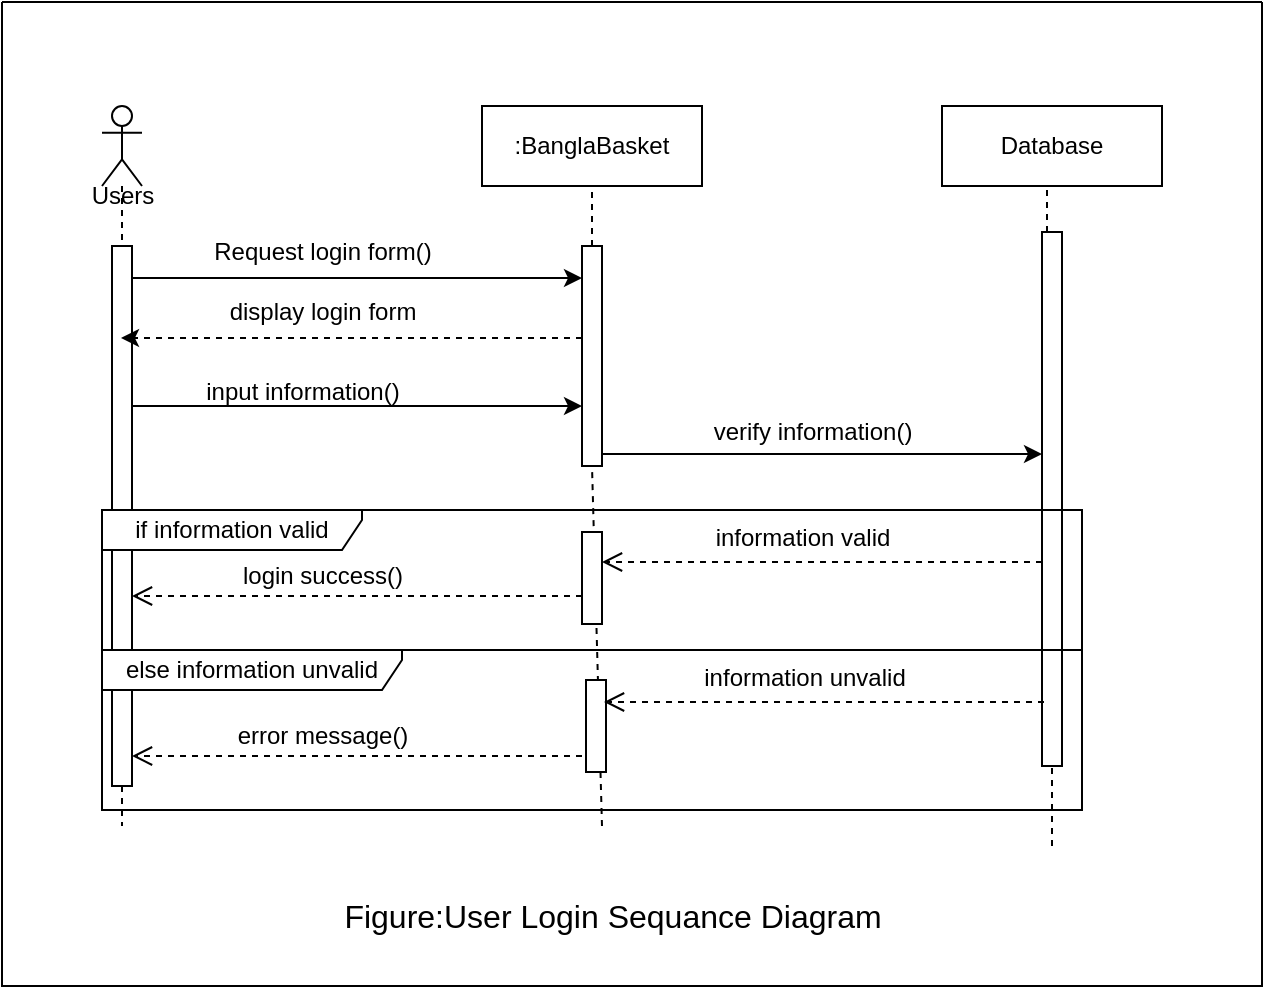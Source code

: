 <mxfile version="21.6.8" type="device">
  <diagram name="Page-1" id="I1RVdM0vjpJhr6-jsITi">
    <mxGraphModel dx="1036" dy="623" grid="1" gridSize="10" guides="1" tooltips="1" connect="1" arrows="1" fold="1" page="1" pageScale="1" pageWidth="850" pageHeight="1100" math="0" shadow="0">
      <root>
        <mxCell id="0" />
        <mxCell id="1" parent="0" />
        <mxCell id="LPs0NElh9YS4OrEKBFE8-1" value="" style="shape=umlLifeline;perimeter=lifelinePerimeter;whiteSpace=wrap;html=1;container=1;dropTarget=0;collapsible=0;recursiveResize=0;outlineConnect=0;portConstraint=eastwest;newEdgeStyle={&quot;edgeStyle&quot;:&quot;elbowEdgeStyle&quot;,&quot;elbow&quot;:&quot;vertical&quot;,&quot;curved&quot;:0,&quot;rounded&quot;:0};participant=umlActor;" parent="1" vertex="1">
          <mxGeometry x="110" y="110" width="20" height="360" as="geometry" />
        </mxCell>
        <mxCell id="LPs0NElh9YS4OrEKBFE8-15" style="edgeStyle=elbowEdgeStyle;rounded=0;orthogonalLoop=1;jettySize=auto;html=1;elbow=vertical;curved=0;" parent="LPs0NElh9YS4OrEKBFE8-1" source="LPs0NElh9YS4OrEKBFE8-8" edge="1">
          <mxGeometry relative="1" as="geometry">
            <mxPoint x="240" y="150" as="targetPoint" />
          </mxGeometry>
        </mxCell>
        <mxCell id="LPs0NElh9YS4OrEKBFE8-8" value="" style="html=1;points=[];perimeter=orthogonalPerimeter;outlineConnect=0;targetShapes=umlLifeline;portConstraint=eastwest;newEdgeStyle={&quot;edgeStyle&quot;:&quot;elbowEdgeStyle&quot;,&quot;elbow&quot;:&quot;vertical&quot;,&quot;curved&quot;:0,&quot;rounded&quot;:0};" parent="LPs0NElh9YS4OrEKBFE8-1" vertex="1">
          <mxGeometry x="5" y="70" width="10" height="270" as="geometry" />
        </mxCell>
        <mxCell id="LPs0NElh9YS4OrEKBFE8-2" value="Users" style="text;html=1;align=center;verticalAlign=middle;resizable=0;points=[];autosize=1;strokeColor=none;fillColor=none;" parent="1" vertex="1">
          <mxGeometry x="95" y="140" width="50" height="30" as="geometry" />
        </mxCell>
        <mxCell id="LPs0NElh9YS4OrEKBFE8-3" value=":BanglaBasket" style="html=1;whiteSpace=wrap;" parent="1" vertex="1">
          <mxGeometry x="300" y="110" width="110" height="40" as="geometry" />
        </mxCell>
        <mxCell id="LPs0NElh9YS4OrEKBFE8-4" value="Database" style="html=1;whiteSpace=wrap;" parent="1" vertex="1">
          <mxGeometry x="530" y="110" width="110" height="40" as="geometry" />
        </mxCell>
        <mxCell id="LPs0NElh9YS4OrEKBFE8-7" value="" style="endArrow=none;dashed=1;html=1;strokeWidth=1;rounded=0;entryX=0.5;entryY=1;entryDx=0;entryDy=0;" parent="1" source="LPs0NElh9YS4OrEKBFE8-11" target="LPs0NElh9YS4OrEKBFE8-3" edge="1">
          <mxGeometry width="50" height="50" relative="1" as="geometry">
            <mxPoint x="360" y="540" as="sourcePoint" />
            <mxPoint x="370" y="230" as="targetPoint" />
          </mxGeometry>
        </mxCell>
        <mxCell id="LPs0NElh9YS4OrEKBFE8-9" value="" style="endArrow=classic;html=1;rounded=0;" parent="1" edge="1">
          <mxGeometry width="50" height="50" relative="1" as="geometry">
            <mxPoint x="125" y="196" as="sourcePoint" />
            <mxPoint x="350" y="196" as="targetPoint" />
          </mxGeometry>
        </mxCell>
        <mxCell id="LPs0NElh9YS4OrEKBFE8-10" value="Request login form()" style="text;html=1;align=center;verticalAlign=middle;resizable=0;points=[];autosize=1;strokeColor=none;fillColor=none;" parent="1" vertex="1">
          <mxGeometry x="155" y="168" width="130" height="30" as="geometry" />
        </mxCell>
        <mxCell id="LPs0NElh9YS4OrEKBFE8-12" value="" style="endArrow=none;dashed=1;html=1;strokeWidth=1;rounded=0;entryX=0.5;entryY=1;entryDx=0;entryDy=0;" parent="1" target="LPs0NElh9YS4OrEKBFE8-11" edge="1">
          <mxGeometry width="50" height="50" relative="1" as="geometry">
            <mxPoint x="360" y="470" as="sourcePoint" />
            <mxPoint x="355" y="150" as="targetPoint" />
          </mxGeometry>
        </mxCell>
        <mxCell id="LPs0NElh9YS4OrEKBFE8-13" style="edgeStyle=elbowEdgeStyle;rounded=0;orthogonalLoop=1;jettySize=auto;html=1;elbow=vertical;curved=0;dashed=1;" parent="1" edge="1">
          <mxGeometry relative="1" as="geometry">
            <mxPoint x="350" y="226" as="sourcePoint" />
            <mxPoint x="119.5" y="226" as="targetPoint" />
          </mxGeometry>
        </mxCell>
        <mxCell id="LPs0NElh9YS4OrEKBFE8-21" style="edgeStyle=elbowEdgeStyle;rounded=0;orthogonalLoop=1;jettySize=auto;html=1;elbow=vertical;curved=0;" parent="1" edge="1">
          <mxGeometry relative="1" as="geometry">
            <mxPoint x="360" y="284" as="sourcePoint" />
            <mxPoint x="580" y="284" as="targetPoint" />
          </mxGeometry>
        </mxCell>
        <mxCell id="LPs0NElh9YS4OrEKBFE8-11" value="" style="html=1;points=[];perimeter=orthogonalPerimeter;outlineConnect=0;targetShapes=umlLifeline;portConstraint=eastwest;newEdgeStyle={&quot;edgeStyle&quot;:&quot;elbowEdgeStyle&quot;,&quot;elbow&quot;:&quot;vertical&quot;,&quot;curved&quot;:0,&quot;rounded&quot;:0};" parent="1" vertex="1">
          <mxGeometry x="350" y="180" width="10" height="110" as="geometry" />
        </mxCell>
        <mxCell id="LPs0NElh9YS4OrEKBFE8-14" value="display login form" style="text;html=1;align=center;verticalAlign=middle;resizable=0;points=[];autosize=1;strokeColor=none;fillColor=none;" parent="1" vertex="1">
          <mxGeometry x="160" y="198" width="120" height="30" as="geometry" />
        </mxCell>
        <mxCell id="LPs0NElh9YS4OrEKBFE8-16" value="input information()" style="text;html=1;align=center;verticalAlign=middle;resizable=0;points=[];autosize=1;strokeColor=none;fillColor=none;" parent="1" vertex="1">
          <mxGeometry x="150" y="238" width="120" height="30" as="geometry" />
        </mxCell>
        <mxCell id="LPs0NElh9YS4OrEKBFE8-17" value="" style="endArrow=none;dashed=1;html=1;strokeWidth=1;rounded=0;entryX=0.5;entryY=1;entryDx=0;entryDy=0;" parent="1" source="LPs0NElh9YS4OrEKBFE8-25" edge="1">
          <mxGeometry width="50" height="50" relative="1" as="geometry">
            <mxPoint x="590" y="640" as="sourcePoint" />
            <mxPoint x="582.5" y="149" as="targetPoint" />
          </mxGeometry>
        </mxCell>
        <mxCell id="LPs0NElh9YS4OrEKBFE8-22" value="verify information()" style="text;html=1;align=center;verticalAlign=middle;resizable=0;points=[];autosize=1;strokeColor=none;fillColor=none;" parent="1" vertex="1">
          <mxGeometry x="405" y="258" width="120" height="30" as="geometry" />
        </mxCell>
        <mxCell id="LPs0NElh9YS4OrEKBFE8-24" value="" style="endArrow=none;dashed=1;html=1;strokeWidth=1;rounded=0;entryX=0.5;entryY=1;entryDx=0;entryDy=0;" parent="1" target="LPs0NElh9YS4OrEKBFE8-25" edge="1">
          <mxGeometry width="50" height="50" relative="1" as="geometry">
            <mxPoint x="585" y="480" as="sourcePoint" />
            <mxPoint x="582.5" y="149" as="targetPoint" />
          </mxGeometry>
        </mxCell>
        <mxCell id="LPs0NElh9YS4OrEKBFE8-25" value="" style="html=1;points=[];perimeter=orthogonalPerimeter;outlineConnect=0;targetShapes=umlLifeline;portConstraint=eastwest;newEdgeStyle={&quot;edgeStyle&quot;:&quot;elbowEdgeStyle&quot;,&quot;elbow&quot;:&quot;vertical&quot;,&quot;curved&quot;:0,&quot;rounded&quot;:0};" parent="1" vertex="1">
          <mxGeometry x="580" y="173" width="10" height="267" as="geometry" />
        </mxCell>
        <mxCell id="LPs0NElh9YS4OrEKBFE8-26" value="if information valid" style="shape=umlFrame;whiteSpace=wrap;html=1;pointerEvents=0;width=130;height=20;" parent="1" vertex="1">
          <mxGeometry x="110" y="312" width="490" height="70" as="geometry" />
        </mxCell>
        <mxCell id="LPs0NElh9YS4OrEKBFE8-27" value="" style="html=1;points=[];perimeter=orthogonalPerimeter;outlineConnect=0;targetShapes=umlLifeline;portConstraint=eastwest;newEdgeStyle={&quot;edgeStyle&quot;:&quot;elbowEdgeStyle&quot;,&quot;elbow&quot;:&quot;vertical&quot;,&quot;curved&quot;:0,&quot;rounded&quot;:0};" parent="1" vertex="1">
          <mxGeometry x="350" y="323" width="10" height="46" as="geometry" />
        </mxCell>
        <mxCell id="LPs0NElh9YS4OrEKBFE8-28" value="" style="html=1;verticalAlign=bottom;endArrow=open;dashed=1;endSize=8;edgeStyle=elbowEdgeStyle;elbow=vertical;curved=0;rounded=0;" parent="1" edge="1">
          <mxGeometry y="-50" relative="1" as="geometry">
            <mxPoint x="580" y="338" as="sourcePoint" />
            <mxPoint x="360" y="337.5" as="targetPoint" />
            <mxPoint as="offset" />
          </mxGeometry>
        </mxCell>
        <mxCell id="LPs0NElh9YS4OrEKBFE8-29" value="information valid" style="text;html=1;align=center;verticalAlign=middle;resizable=0;points=[];autosize=1;strokeColor=none;fillColor=none;" parent="1" vertex="1">
          <mxGeometry x="405" y="311" width="110" height="30" as="geometry" />
        </mxCell>
        <mxCell id="LPs0NElh9YS4OrEKBFE8-30" value="" style="html=1;verticalAlign=bottom;endArrow=open;dashed=1;endSize=8;edgeStyle=elbowEdgeStyle;elbow=vertical;curved=0;rounded=0;" parent="1" edge="1">
          <mxGeometry y="-50" relative="1" as="geometry">
            <mxPoint x="350" y="355" as="sourcePoint" />
            <mxPoint x="125" y="354.5" as="targetPoint" />
            <mxPoint as="offset" />
            <Array as="points">
              <mxPoint x="145" y="355" />
            </Array>
          </mxGeometry>
        </mxCell>
        <mxCell id="LPs0NElh9YS4OrEKBFE8-31" value="login success()" style="text;html=1;align=center;verticalAlign=middle;resizable=0;points=[];autosize=1;strokeColor=none;fillColor=none;" parent="1" vertex="1">
          <mxGeometry x="170" y="330" width="100" height="30" as="geometry" />
        </mxCell>
        <mxCell id="LPs0NElh9YS4OrEKBFE8-33" value="else information unvalid" style="shape=umlFrame;whiteSpace=wrap;html=1;pointerEvents=0;width=150;height=20;" parent="1" vertex="1">
          <mxGeometry x="110" y="382" width="490" height="80" as="geometry" />
        </mxCell>
        <mxCell id="LPs0NElh9YS4OrEKBFE8-34" value="" style="html=1;points=[];perimeter=orthogonalPerimeter;outlineConnect=0;targetShapes=umlLifeline;portConstraint=eastwest;newEdgeStyle={&quot;edgeStyle&quot;:&quot;elbowEdgeStyle&quot;,&quot;elbow&quot;:&quot;vertical&quot;,&quot;curved&quot;:0,&quot;rounded&quot;:0};" parent="1" vertex="1">
          <mxGeometry x="352" y="397" width="10" height="46" as="geometry" />
        </mxCell>
        <mxCell id="LPs0NElh9YS4OrEKBFE8-35" value="" style="html=1;verticalAlign=bottom;endArrow=open;dashed=1;endSize=8;edgeStyle=elbowEdgeStyle;elbow=vertical;curved=0;rounded=0;" parent="1" edge="1">
          <mxGeometry y="-50" relative="1" as="geometry">
            <mxPoint x="581" y="408" as="sourcePoint" />
            <mxPoint x="361" y="407.5" as="targetPoint" />
            <mxPoint as="offset" />
          </mxGeometry>
        </mxCell>
        <mxCell id="LPs0NElh9YS4OrEKBFE8-36" value="information unvalid" style="text;html=1;align=center;verticalAlign=middle;resizable=0;points=[];autosize=1;strokeColor=none;fillColor=none;" parent="1" vertex="1">
          <mxGeometry x="401" y="381" width="120" height="30" as="geometry" />
        </mxCell>
        <mxCell id="LPs0NElh9YS4OrEKBFE8-37" value="" style="html=1;verticalAlign=bottom;endArrow=open;dashed=1;endSize=8;edgeStyle=elbowEdgeStyle;elbow=vertical;curved=0;rounded=0;" parent="1" edge="1">
          <mxGeometry y="-50" relative="1" as="geometry">
            <mxPoint x="350" y="435" as="sourcePoint" />
            <mxPoint x="125" y="434.5" as="targetPoint" />
            <mxPoint as="offset" />
            <Array as="points">
              <mxPoint x="145" y="435" />
            </Array>
          </mxGeometry>
        </mxCell>
        <mxCell id="LPs0NElh9YS4OrEKBFE8-38" value="error message()" style="text;html=1;align=center;verticalAlign=middle;resizable=0;points=[];autosize=1;strokeColor=none;fillColor=none;" parent="1" vertex="1">
          <mxGeometry x="165" y="410" width="110" height="30" as="geometry" />
        </mxCell>
        <mxCell id="krKU1BvmlfOiPdxUwo4Q-1" value="" style="swimlane;startSize=0;" vertex="1" parent="1">
          <mxGeometry x="60" y="58" width="630" height="492" as="geometry" />
        </mxCell>
        <mxCell id="krKU1BvmlfOiPdxUwo4Q-2" value="&lt;font style=&quot;font-size: 16px;&quot;&gt;Figure:User Login Sequance Diagram&lt;/font&gt;" style="text;html=1;align=center;verticalAlign=middle;resizable=0;points=[];autosize=1;strokeColor=none;fillColor=none;" vertex="1" parent="krKU1BvmlfOiPdxUwo4Q-1">
          <mxGeometry x="160" y="442" width="290" height="30" as="geometry" />
        </mxCell>
      </root>
    </mxGraphModel>
  </diagram>
</mxfile>
